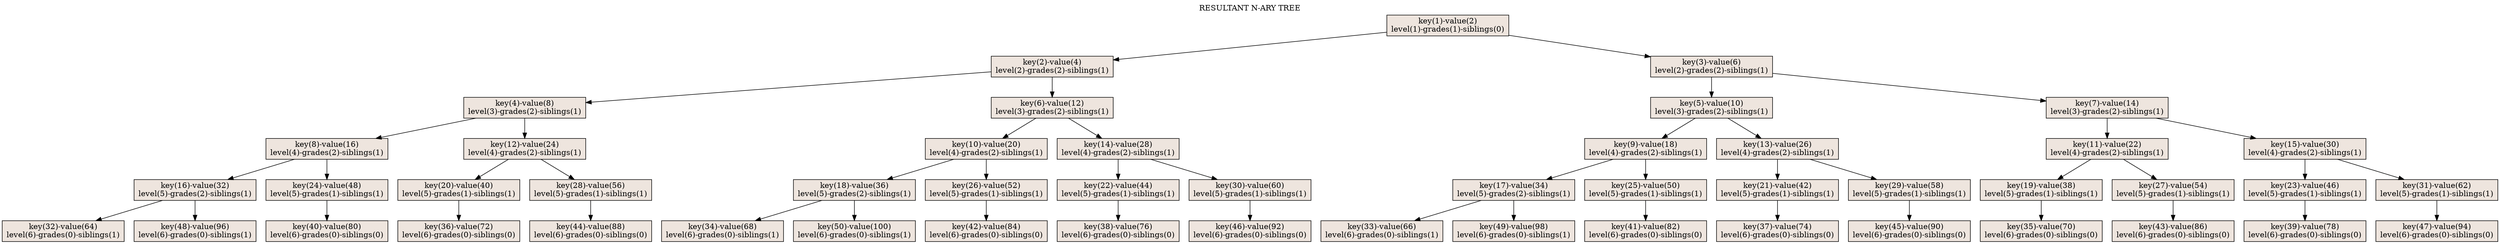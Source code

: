 digraph grafica{
labelloc="t";label ="RESULTANT N-ARY TREE
"rankdir=TB;
node [shape = record, style=filled, fillcolor=seashell2];
nodo1 [ label ="key(1)-value(2)\nlevel(1)-grades(1)-siblings(0)"];
nodo2 [ label ="key(2)-value(4)\nlevel(2)-grades(2)-siblings(1)"];
nodo4 [ label ="key(4)-value(8)\nlevel(3)-grades(2)-siblings(1)"];
nodo8 [ label ="key(8)-value(16)\nlevel(4)-grades(2)-siblings(1)"];
nodo16 [ label ="key(16)-value(32)\nlevel(5)-grades(2)-siblings(1)"];
nodo32 [ label ="key(32)-value(64)\nlevel(6)-grades(0)-siblings(1)"];
nodo16->nodo32
nodo48 [ label ="key(48)-value(96)\nlevel(6)-grades(0)-siblings(1)"];
nodo16->nodo48
nodo8->nodo16
nodo24 [ label ="key(24)-value(48)\nlevel(5)-grades(1)-siblings(1)"];
nodo40 [ label ="key(40)-value(80)\nlevel(6)-grades(0)-siblings(0)"];
nodo24->nodo40
nodo8->nodo24
nodo4->nodo8
nodo12 [ label ="key(12)-value(24)\nlevel(4)-grades(2)-siblings(1)"];
nodo20 [ label ="key(20)-value(40)\nlevel(5)-grades(1)-siblings(1)"];
nodo36 [ label ="key(36)-value(72)\nlevel(6)-grades(0)-siblings(0)"];
nodo20->nodo36
nodo12->nodo20
nodo28 [ label ="key(28)-value(56)\nlevel(5)-grades(1)-siblings(1)"];
nodo44 [ label ="key(44)-value(88)\nlevel(6)-grades(0)-siblings(0)"];
nodo28->nodo44
nodo12->nodo28
nodo4->nodo12
nodo2->nodo4
nodo6 [ label ="key(6)-value(12)\nlevel(3)-grades(2)-siblings(1)"];
nodo10 [ label ="key(10)-value(20)\nlevel(4)-grades(2)-siblings(1)"];
nodo18 [ label ="key(18)-value(36)\nlevel(5)-grades(2)-siblings(1)"];
nodo34 [ label ="key(34)-value(68)\nlevel(6)-grades(0)-siblings(1)"];
nodo18->nodo34
nodo50 [ label ="key(50)-value(100)\nlevel(6)-grades(0)-siblings(1)"];
nodo18->nodo50
nodo10->nodo18
nodo26 [ label ="key(26)-value(52)\nlevel(5)-grades(1)-siblings(1)"];
nodo42 [ label ="key(42)-value(84)\nlevel(6)-grades(0)-siblings(0)"];
nodo26->nodo42
nodo10->nodo26
nodo6->nodo10
nodo14 [ label ="key(14)-value(28)\nlevel(4)-grades(2)-siblings(1)"];
nodo22 [ label ="key(22)-value(44)\nlevel(5)-grades(1)-siblings(1)"];
nodo38 [ label ="key(38)-value(76)\nlevel(6)-grades(0)-siblings(0)"];
nodo22->nodo38
nodo14->nodo22
nodo30 [ label ="key(30)-value(60)\nlevel(5)-grades(1)-siblings(1)"];
nodo46 [ label ="key(46)-value(92)\nlevel(6)-grades(0)-siblings(0)"];
nodo30->nodo46
nodo14->nodo30
nodo6->nodo14
nodo2->nodo6
nodo1->nodo2
nodo3 [ label ="key(3)-value(6)\nlevel(2)-grades(2)-siblings(1)"];
nodo5 [ label ="key(5)-value(10)\nlevel(3)-grades(2)-siblings(1)"];
nodo9 [ label ="key(9)-value(18)\nlevel(4)-grades(2)-siblings(1)"];
nodo17 [ label ="key(17)-value(34)\nlevel(5)-grades(2)-siblings(1)"];
nodo33 [ label ="key(33)-value(66)\nlevel(6)-grades(0)-siblings(1)"];
nodo17->nodo33
nodo49 [ label ="key(49)-value(98)\nlevel(6)-grades(0)-siblings(1)"];
nodo17->nodo49
nodo9->nodo17
nodo25 [ label ="key(25)-value(50)\nlevel(5)-grades(1)-siblings(1)"];
nodo41 [ label ="key(41)-value(82)\nlevel(6)-grades(0)-siblings(0)"];
nodo25->nodo41
nodo9->nodo25
nodo5->nodo9
nodo13 [ label ="key(13)-value(26)\nlevel(4)-grades(2)-siblings(1)"];
nodo21 [ label ="key(21)-value(42)\nlevel(5)-grades(1)-siblings(1)"];
nodo37 [ label ="key(37)-value(74)\nlevel(6)-grades(0)-siblings(0)"];
nodo21->nodo37
nodo13->nodo21
nodo29 [ label ="key(29)-value(58)\nlevel(5)-grades(1)-siblings(1)"];
nodo45 [ label ="key(45)-value(90)\nlevel(6)-grades(0)-siblings(0)"];
nodo29->nodo45
nodo13->nodo29
nodo5->nodo13
nodo3->nodo5
nodo7 [ label ="key(7)-value(14)\nlevel(3)-grades(2)-siblings(1)"];
nodo11 [ label ="key(11)-value(22)\nlevel(4)-grades(2)-siblings(1)"];
nodo19 [ label ="key(19)-value(38)\nlevel(5)-grades(1)-siblings(1)"];
nodo35 [ label ="key(35)-value(70)\nlevel(6)-grades(0)-siblings(0)"];
nodo19->nodo35
nodo11->nodo19
nodo27 [ label ="key(27)-value(54)\nlevel(5)-grades(1)-siblings(1)"];
nodo43 [ label ="key(43)-value(86)\nlevel(6)-grades(0)-siblings(0)"];
nodo27->nodo43
nodo11->nodo27
nodo7->nodo11
nodo15 [ label ="key(15)-value(30)\nlevel(4)-grades(2)-siblings(1)"];
nodo23 [ label ="key(23)-value(46)\nlevel(5)-grades(1)-siblings(1)"];
nodo39 [ label ="key(39)-value(78)\nlevel(6)-grades(0)-siblings(0)"];
nodo23->nodo39
nodo15->nodo23
nodo31 [ label ="key(31)-value(62)\nlevel(5)-grades(1)-siblings(1)"];
nodo47 [ label ="key(47)-value(94)\nlevel(6)-grades(0)-siblings(0)"];
nodo31->nodo47
nodo15->nodo31
nodo7->nodo15
nodo3->nodo7
nodo1->nodo3
}
